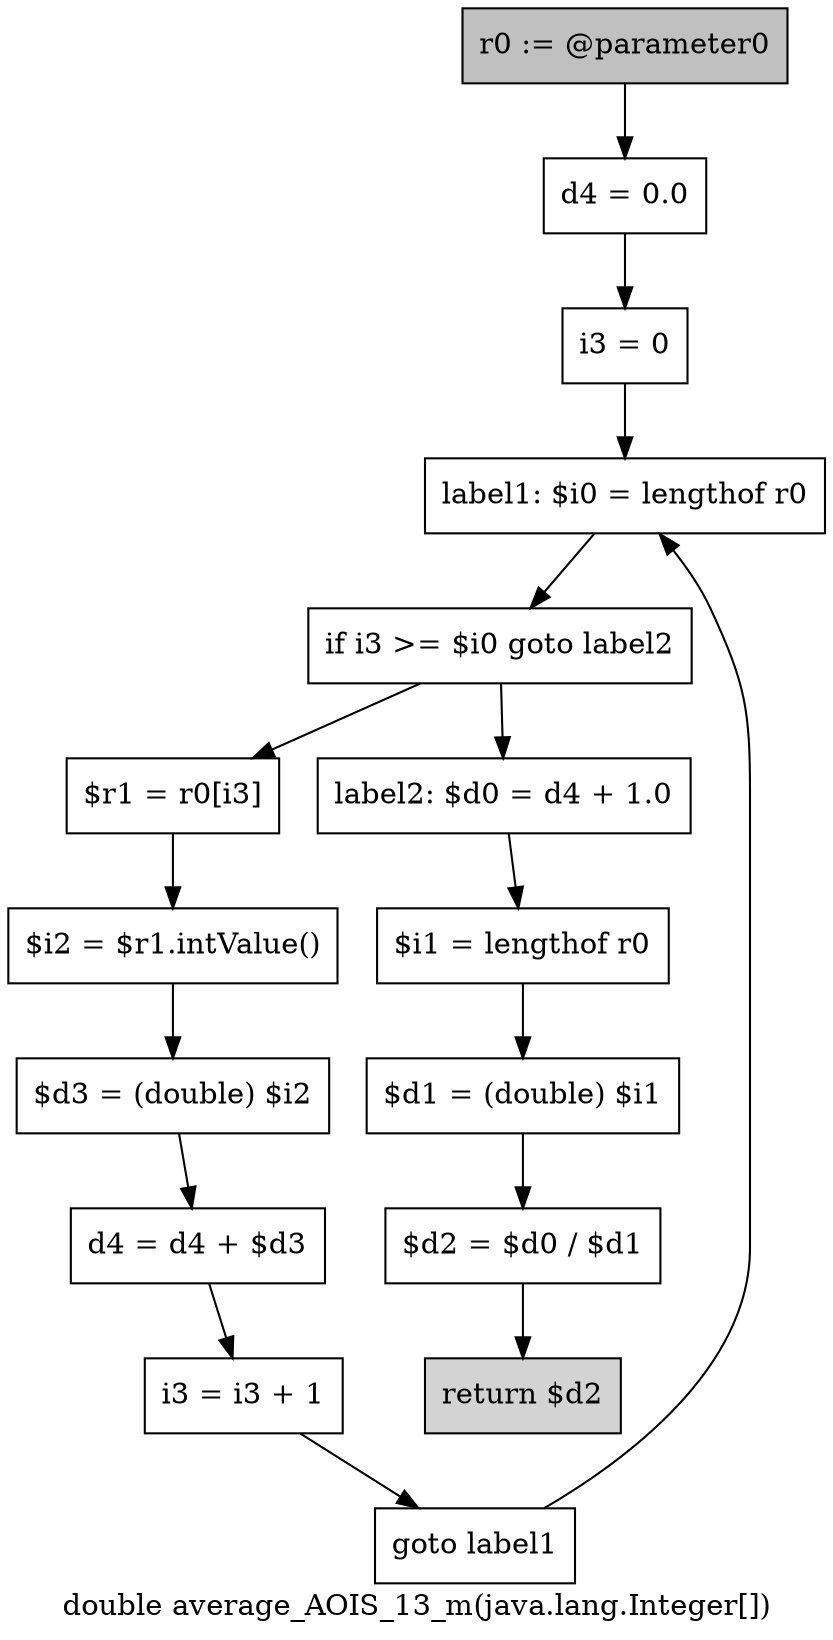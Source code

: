 digraph "double average_AOIS_13_m(java.lang.Integer[])" {
    label="double average_AOIS_13_m(java.lang.Integer[])";
    node [shape=box];
    "0" [style=filled,fillcolor=gray,label="r0 := @parameter0",];
    "1" [label="d4 = 0.0",];
    "0"->"1";
    "2" [label="i3 = 0",];
    "1"->"2";
    "3" [label="label1: $i0 = lengthof r0",];
    "2"->"3";
    "4" [label="if i3 >= $i0 goto label2",];
    "3"->"4";
    "5" [label="$r1 = r0[i3]",];
    "4"->"5";
    "11" [label="label2: $d0 = d4 + 1.0",];
    "4"->"11";
    "6" [label="$i2 = $r1.intValue()",];
    "5"->"6";
    "7" [label="$d3 = (double) $i2",];
    "6"->"7";
    "8" [label="d4 = d4 + $d3",];
    "7"->"8";
    "9" [label="i3 = i3 + 1",];
    "8"->"9";
    "10" [label="goto label1",];
    "9"->"10";
    "10"->"3";
    "12" [label="$i1 = lengthof r0",];
    "11"->"12";
    "13" [label="$d1 = (double) $i1",];
    "12"->"13";
    "14" [label="$d2 = $d0 / $d1",];
    "13"->"14";
    "15" [style=filled,fillcolor=lightgray,label="return $d2",];
    "14"->"15";
}

